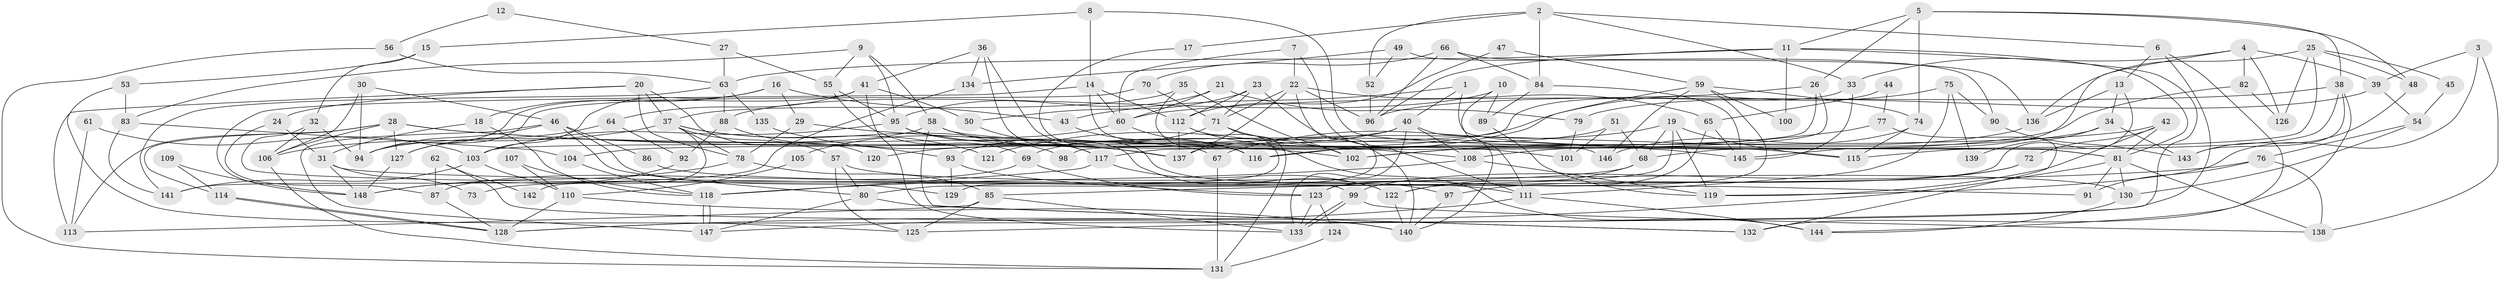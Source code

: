 // coarse degree distribution, {13: 0.02702702702702703, 11: 0.04054054054054054, 6: 0.10810810810810811, 4: 0.25675675675675674, 7: 0.02702702702702703, 8: 0.05405405405405406, 5: 0.14864864864864866, 9: 0.04054054054054054, 3: 0.14864864864864866, 14: 0.013513513513513514, 10: 0.02702702702702703, 2: 0.10810810810810811}
// Generated by graph-tools (version 1.1) at 2025/51/03/04/25 22:51:01]
// undirected, 148 vertices, 296 edges
graph export_dot {
  node [color=gray90,style=filled];
  1;
  2;
  3;
  4;
  5;
  6;
  7;
  8;
  9;
  10;
  11;
  12;
  13;
  14;
  15;
  16;
  17;
  18;
  19;
  20;
  21;
  22;
  23;
  24;
  25;
  26;
  27;
  28;
  29;
  30;
  31;
  32;
  33;
  34;
  35;
  36;
  37;
  38;
  39;
  40;
  41;
  42;
  43;
  44;
  45;
  46;
  47;
  48;
  49;
  50;
  51;
  52;
  53;
  54;
  55;
  56;
  57;
  58;
  59;
  60;
  61;
  62;
  63;
  64;
  65;
  66;
  67;
  68;
  69;
  70;
  71;
  72;
  73;
  74;
  75;
  76;
  77;
  78;
  79;
  80;
  81;
  82;
  83;
  84;
  85;
  86;
  87;
  88;
  89;
  90;
  91;
  92;
  93;
  94;
  95;
  96;
  97;
  98;
  99;
  100;
  101;
  102;
  103;
  104;
  105;
  106;
  107;
  108;
  109;
  110;
  111;
  112;
  113;
  114;
  115;
  116;
  117;
  118;
  119;
  120;
  121;
  122;
  123;
  124;
  125;
  126;
  127;
  128;
  129;
  130;
  131;
  132;
  133;
  134;
  135;
  136;
  137;
  138;
  139;
  140;
  141;
  142;
  143;
  144;
  145;
  146;
  147;
  148;
  1 -- 81;
  1 -- 40;
  1 -- 43;
  2 -- 33;
  2 -- 84;
  2 -- 6;
  2 -- 17;
  2 -- 52;
  3 -- 138;
  3 -- 39;
  3 -- 119;
  4 -- 39;
  4 -- 145;
  4 -- 33;
  4 -- 82;
  4 -- 126;
  5 -- 11;
  5 -- 74;
  5 -- 26;
  5 -- 38;
  5 -- 48;
  6 -- 144;
  6 -- 13;
  6 -- 128;
  7 -- 60;
  7 -- 22;
  7 -- 111;
  8 -- 15;
  8 -- 81;
  8 -- 14;
  9 -- 58;
  9 -- 95;
  9 -- 55;
  9 -- 83;
  10 -- 88;
  10 -- 111;
  10 -- 89;
  11 -- 81;
  11 -- 96;
  11 -- 63;
  11 -- 100;
  11 -- 125;
  12 -- 56;
  12 -- 27;
  13 -- 34;
  13 -- 123;
  13 -- 136;
  14 -- 112;
  14 -- 60;
  14 -- 146;
  14 -- 148;
  15 -- 32;
  15 -- 53;
  16 -- 18;
  16 -- 43;
  16 -- 29;
  16 -- 103;
  17 -- 67;
  18 -- 31;
  18 -- 118;
  19 -- 119;
  19 -- 80;
  19 -- 67;
  19 -- 68;
  19 -- 115;
  20 -- 78;
  20 -- 37;
  20 -- 24;
  20 -- 113;
  20 -- 120;
  21 -- 95;
  21 -- 60;
  21 -- 79;
  22 -- 137;
  22 -- 71;
  22 -- 65;
  22 -- 96;
  22 -- 129;
  23 -- 50;
  23 -- 71;
  23 -- 112;
  23 -- 140;
  24 -- 87;
  24 -- 31;
  25 -- 136;
  25 -- 68;
  25 -- 45;
  25 -- 48;
  25 -- 126;
  26 -- 117;
  26 -- 96;
  26 -- 98;
  27 -- 55;
  27 -- 63;
  28 -- 145;
  28 -- 113;
  28 -- 102;
  28 -- 106;
  28 -- 114;
  28 -- 127;
  29 -- 108;
  29 -- 78;
  30 -- 106;
  30 -- 46;
  30 -- 94;
  31 -- 148;
  31 -- 73;
  31 -- 91;
  32 -- 106;
  32 -- 94;
  32 -- 99;
  33 -- 103;
  33 -- 145;
  34 -- 108;
  34 -- 143;
  34 -- 139;
  35 -- 102;
  35 -- 37;
  35 -- 116;
  36 -- 41;
  36 -- 122;
  36 -- 97;
  36 -- 134;
  37 -- 57;
  37 -- 78;
  37 -- 98;
  37 -- 106;
  37 -- 121;
  37 -- 142;
  38 -- 60;
  38 -- 115;
  38 -- 132;
  38 -- 143;
  39 -- 54;
  39 -- 79;
  40 -- 133;
  40 -- 104;
  40 -- 108;
  40 -- 120;
  40 -- 140;
  41 -- 94;
  41 -- 133;
  41 -- 50;
  41 -- 64;
  42 -- 72;
  42 -- 81;
  42 -- 116;
  42 -- 119;
  43 -- 116;
  44 -- 77;
  44 -- 65;
  45 -- 54;
  46 -- 94;
  46 -- 129;
  46 -- 80;
  46 -- 86;
  46 -- 147;
  47 -- 59;
  47 -- 112;
  48 -- 143;
  49 -- 134;
  49 -- 52;
  49 -- 90;
  50 -- 117;
  51 -- 68;
  51 -- 69;
  51 -- 101;
  52 -- 96;
  53 -- 125;
  53 -- 83;
  54 -- 76;
  54 -- 130;
  55 -- 95;
  55 -- 69;
  56 -- 131;
  56 -- 63;
  57 -- 130;
  57 -- 80;
  57 -- 125;
  58 -- 115;
  58 -- 132;
  58 -- 94;
  58 -- 137;
  59 -- 74;
  59 -- 116;
  59 -- 100;
  59 -- 122;
  59 -- 146;
  60 -- 116;
  60 -- 105;
  61 -- 113;
  61 -- 103;
  62 -- 140;
  62 -- 87;
  62 -- 142;
  63 -- 88;
  63 -- 135;
  63 -- 141;
  64 -- 127;
  64 -- 92;
  65 -- 145;
  65 -- 123;
  66 -- 96;
  66 -- 136;
  66 -- 70;
  66 -- 84;
  67 -- 131;
  68 -- 122;
  68 -- 73;
  69 -- 123;
  69 -- 87;
  70 -- 127;
  70 -- 71;
  71 -- 102;
  71 -- 93;
  71 -- 131;
  72 -- 99;
  72 -- 97;
  74 -- 146;
  74 -- 115;
  75 -- 90;
  75 -- 111;
  75 -- 121;
  75 -- 139;
  76 -- 91;
  76 -- 85;
  76 -- 138;
  77 -- 132;
  77 -- 102;
  78 -- 85;
  78 -- 148;
  79 -- 101;
  80 -- 147;
  80 -- 132;
  81 -- 138;
  81 -- 128;
  81 -- 91;
  81 -- 130;
  82 -- 126;
  82 -- 102;
  83 -- 141;
  83 -- 104;
  84 -- 89;
  84 -- 145;
  85 -- 133;
  85 -- 125;
  85 -- 113;
  86 -- 111;
  87 -- 128;
  88 -- 93;
  88 -- 92;
  89 -- 119;
  90 -- 143;
  92 -- 148;
  93 -- 123;
  93 -- 129;
  95 -- 103;
  95 -- 117;
  95 -- 101;
  97 -- 140;
  99 -- 133;
  99 -- 133;
  99 -- 138;
  103 -- 110;
  103 -- 141;
  104 -- 118;
  105 -- 110;
  106 -- 131;
  107 -- 110;
  107 -- 118;
  108 -- 119;
  108 -- 118;
  109 -- 148;
  109 -- 114;
  110 -- 140;
  110 -- 128;
  111 -- 147;
  111 -- 144;
  112 -- 129;
  112 -- 137;
  112 -- 144;
  114 -- 128;
  114 -- 128;
  117 -- 122;
  117 -- 118;
  118 -- 147;
  118 -- 147;
  122 -- 140;
  123 -- 124;
  123 -- 133;
  124 -- 131;
  127 -- 148;
  130 -- 144;
  134 -- 141;
  135 -- 137;
  136 -- 137;
}

